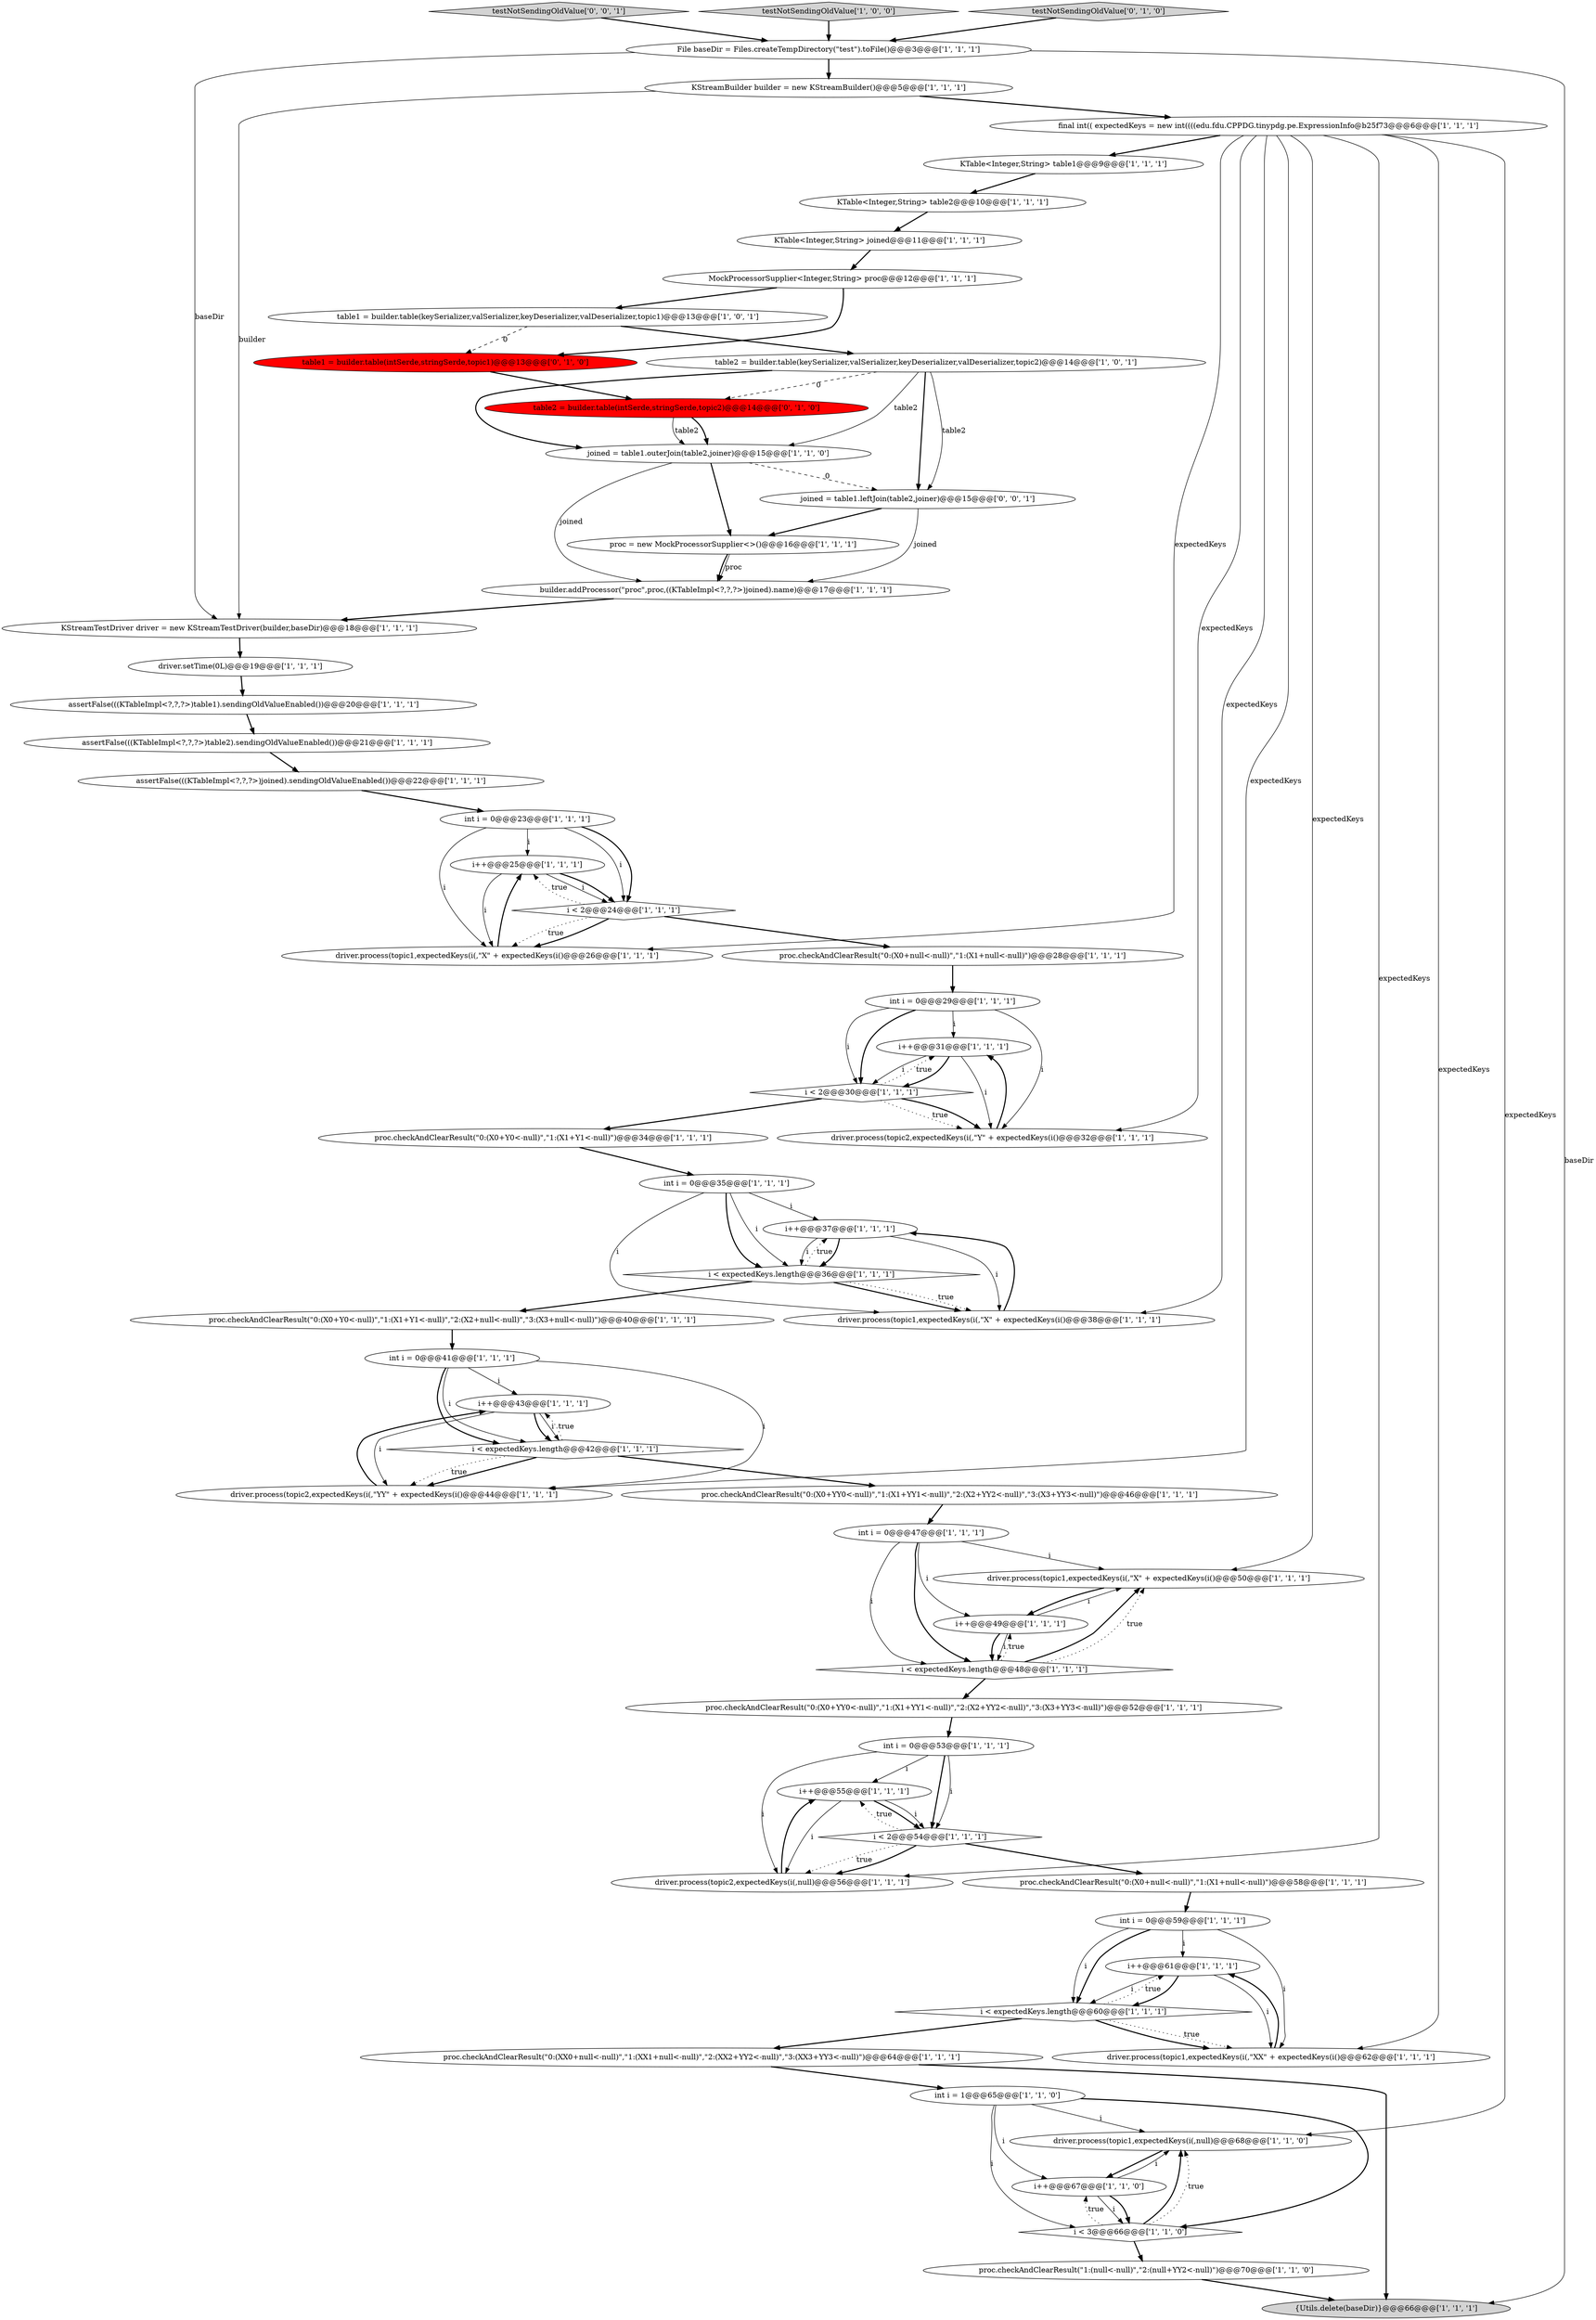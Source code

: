 digraph {
55 [style = filled, label = "driver.setTime(0L)@@@19@@@['1', '1', '1']", fillcolor = white, shape = ellipse image = "AAA0AAABBB1BBB"];
63 [style = filled, label = "testNotSendingOldValue['0', '0', '1']", fillcolor = lightgray, shape = diamond image = "AAA0AAABBB3BBB"];
58 [style = filled, label = "table1 = builder.table(keySerializer,valSerializer,keyDeserializer,valDeserializer,topic1)@@@13@@@['1', '0', '1']", fillcolor = white, shape = ellipse image = "AAA0AAABBB1BBB"];
33 [style = filled, label = "i++@@@55@@@['1', '1', '1']", fillcolor = white, shape = ellipse image = "AAA0AAABBB1BBB"];
59 [style = filled, label = "table2 = builder.table(intSerde,stringSerde,topic2)@@@14@@@['0', '1', '0']", fillcolor = red, shape = ellipse image = "AAA1AAABBB2BBB"];
62 [style = filled, label = "joined = table1.leftJoin(table2,joiner)@@@15@@@['0', '0', '1']", fillcolor = white, shape = ellipse image = "AAA0AAABBB3BBB"];
1 [style = filled, label = "driver.process(topic1,expectedKeys(i(,\"X\" + expectedKeys(i()@@@50@@@['1', '1', '1']", fillcolor = white, shape = ellipse image = "AAA0AAABBB1BBB"];
53 [style = filled, label = "KTable<Integer,String> joined@@@11@@@['1', '1', '1']", fillcolor = white, shape = ellipse image = "AAA0AAABBB1BBB"];
37 [style = filled, label = "i++@@@31@@@['1', '1', '1']", fillcolor = white, shape = ellipse image = "AAA0AAABBB1BBB"];
45 [style = filled, label = "i++@@@25@@@['1', '1', '1']", fillcolor = white, shape = ellipse image = "AAA0AAABBB1BBB"];
54 [style = filled, label = "i < 2@@@24@@@['1', '1', '1']", fillcolor = white, shape = diamond image = "AAA0AAABBB1BBB"];
13 [style = filled, label = "i++@@@61@@@['1', '1', '1']", fillcolor = white, shape = ellipse image = "AAA0AAABBB1BBB"];
0 [style = filled, label = "int i = 0@@@41@@@['1', '1', '1']", fillcolor = white, shape = ellipse image = "AAA0AAABBB1BBB"];
20 [style = filled, label = "int i = 0@@@23@@@['1', '1', '1']", fillcolor = white, shape = ellipse image = "AAA0AAABBB1BBB"];
25 [style = filled, label = "i++@@@43@@@['1', '1', '1']", fillcolor = white, shape = ellipse image = "AAA0AAABBB1BBB"];
40 [style = filled, label = "driver.process(topic2,expectedKeys(i(,\"YY\" + expectedKeys(i()@@@44@@@['1', '1', '1']", fillcolor = white, shape = ellipse image = "AAA0AAABBB1BBB"];
6 [style = filled, label = "proc.checkAndClearResult(\"0:(X0+null<-null)\",\"1:(X1+null<-null)\")@@@28@@@['1', '1', '1']", fillcolor = white, shape = ellipse image = "AAA0AAABBB1BBB"];
16 [style = filled, label = "int i = 0@@@29@@@['1', '1', '1']", fillcolor = white, shape = ellipse image = "AAA0AAABBB1BBB"];
17 [style = filled, label = "proc.checkAndClearResult(\"0:(X0+Y0<-null)\",\"1:(X1+Y1<-null)\",\"2:(X2+null<-null)\",\"3:(X3+null<-null)\")@@@40@@@['1', '1', '1']", fillcolor = white, shape = ellipse image = "AAA0AAABBB1BBB"];
57 [style = filled, label = "i < expectedKeys.length@@@60@@@['1', '1', '1']", fillcolor = white, shape = diamond image = "AAA0AAABBB1BBB"];
2 [style = filled, label = "testNotSendingOldValue['1', '0', '0']", fillcolor = lightgray, shape = diamond image = "AAA0AAABBB1BBB"];
21 [style = filled, label = "i++@@@37@@@['1', '1', '1']", fillcolor = white, shape = ellipse image = "AAA0AAABBB1BBB"];
34 [style = filled, label = "assertFalse(((KTableImpl<?,?,?>)table1).sendingOldValueEnabled())@@@20@@@['1', '1', '1']", fillcolor = white, shape = ellipse image = "AAA0AAABBB1BBB"];
43 [style = filled, label = "KTable<Integer,String> table2@@@10@@@['1', '1', '1']", fillcolor = white, shape = ellipse image = "AAA0AAABBB1BBB"];
61 [style = filled, label = "table1 = builder.table(intSerde,stringSerde,topic1)@@@13@@@['0', '1', '0']", fillcolor = red, shape = ellipse image = "AAA1AAABBB2BBB"];
12 [style = filled, label = "int i = 0@@@47@@@['1', '1', '1']", fillcolor = white, shape = ellipse image = "AAA0AAABBB1BBB"];
8 [style = filled, label = "proc.checkAndClearResult(\"1:(null<-null)\",\"2:(null+YY2<-null)\")@@@70@@@['1', '1', '0']", fillcolor = white, shape = ellipse image = "AAA0AAABBB1BBB"];
23 [style = filled, label = "driver.process(topic1,expectedKeys(i(,null)@@@68@@@['1', '1', '0']", fillcolor = white, shape = ellipse image = "AAA0AAABBB1BBB"];
38 [style = filled, label = "proc.checkAndClearResult(\"0:(X0+Y0<-null)\",\"1:(X1+Y1<-null)\")@@@34@@@['1', '1', '1']", fillcolor = white, shape = ellipse image = "AAA0AAABBB1BBB"];
42 [style = filled, label = "{Utils.delete(baseDir)}@@@66@@@['1', '1', '1']", fillcolor = lightgray, shape = ellipse image = "AAA0AAABBB1BBB"];
47 [style = filled, label = "int i = 0@@@59@@@['1', '1', '1']", fillcolor = white, shape = ellipse image = "AAA0AAABBB1BBB"];
60 [style = filled, label = "testNotSendingOldValue['0', '1', '0']", fillcolor = lightgray, shape = diamond image = "AAA0AAABBB2BBB"];
4 [style = filled, label = "int i = 0@@@53@@@['1', '1', '1']", fillcolor = white, shape = ellipse image = "AAA0AAABBB1BBB"];
14 [style = filled, label = "KStreamTestDriver driver = new KStreamTestDriver(builder,baseDir)@@@18@@@['1', '1', '1']", fillcolor = white, shape = ellipse image = "AAA0AAABBB1BBB"];
19 [style = filled, label = "i < 2@@@54@@@['1', '1', '1']", fillcolor = white, shape = diamond image = "AAA0AAABBB1BBB"];
39 [style = filled, label = "KTable<Integer,String> table1@@@9@@@['1', '1', '1']", fillcolor = white, shape = ellipse image = "AAA0AAABBB1BBB"];
49 [style = filled, label = "i < expectedKeys.length@@@36@@@['1', '1', '1']", fillcolor = white, shape = diamond image = "AAA0AAABBB1BBB"];
10 [style = filled, label = "i < expectedKeys.length@@@42@@@['1', '1', '1']", fillcolor = white, shape = diamond image = "AAA0AAABBB1BBB"];
27 [style = filled, label = "proc.checkAndClearResult(\"0:(X0+YY0<-null)\",\"1:(X1+YY1<-null)\",\"2:(X2+YY2<-null)\",\"3:(X3+YY3<-null)\")@@@52@@@['1', '1', '1']", fillcolor = white, shape = ellipse image = "AAA0AAABBB1BBB"];
11 [style = filled, label = "driver.process(topic1,expectedKeys(i(,\"X\" + expectedKeys(i()@@@26@@@['1', '1', '1']", fillcolor = white, shape = ellipse image = "AAA0AAABBB1BBB"];
28 [style = filled, label = "i < 2@@@30@@@['1', '1', '1']", fillcolor = white, shape = diamond image = "AAA0AAABBB1BBB"];
31 [style = filled, label = "driver.process(topic1,expectedKeys(i(,\"X\" + expectedKeys(i()@@@38@@@['1', '1', '1']", fillcolor = white, shape = ellipse image = "AAA0AAABBB1BBB"];
32 [style = filled, label = "assertFalse(((KTableImpl<?,?,?>)table2).sendingOldValueEnabled())@@@21@@@['1', '1', '1']", fillcolor = white, shape = ellipse image = "AAA0AAABBB1BBB"];
51 [style = filled, label = "MockProcessorSupplier<Integer,String> proc@@@12@@@['1', '1', '1']", fillcolor = white, shape = ellipse image = "AAA0AAABBB1BBB"];
44 [style = filled, label = "i < 3@@@66@@@['1', '1', '0']", fillcolor = white, shape = diamond image = "AAA0AAABBB1BBB"];
7 [style = filled, label = "driver.process(topic1,expectedKeys(i(,\"XX\" + expectedKeys(i()@@@62@@@['1', '1', '1']", fillcolor = white, shape = ellipse image = "AAA0AAABBB1BBB"];
29 [style = filled, label = "i++@@@49@@@['1', '1', '1']", fillcolor = white, shape = ellipse image = "AAA0AAABBB1BBB"];
5 [style = filled, label = "int i = 1@@@65@@@['1', '1', '0']", fillcolor = white, shape = ellipse image = "AAA0AAABBB1BBB"];
30 [style = filled, label = "int i = 0@@@35@@@['1', '1', '1']", fillcolor = white, shape = ellipse image = "AAA0AAABBB1BBB"];
46 [style = filled, label = "driver.process(topic2,expectedKeys(i(,\"Y\" + expectedKeys(i()@@@32@@@['1', '1', '1']", fillcolor = white, shape = ellipse image = "AAA0AAABBB1BBB"];
24 [style = filled, label = "driver.process(topic2,expectedKeys(i(,null)@@@56@@@['1', '1', '1']", fillcolor = white, shape = ellipse image = "AAA0AAABBB1BBB"];
9 [style = filled, label = "proc.checkAndClearResult(\"0:(X0+null<-null)\",\"1:(X1+null<-null)\")@@@58@@@['1', '1', '1']", fillcolor = white, shape = ellipse image = "AAA0AAABBB1BBB"];
52 [style = filled, label = "i < expectedKeys.length@@@48@@@['1', '1', '1']", fillcolor = white, shape = diamond image = "AAA0AAABBB1BBB"];
56 [style = filled, label = "final int(( expectedKeys = new int((((edu.fdu.CPPDG.tinypdg.pe.ExpressionInfo@b25f73@@@6@@@['1', '1', '1']", fillcolor = white, shape = ellipse image = "AAA0AAABBB1BBB"];
26 [style = filled, label = "File baseDir = Files.createTempDirectory(\"test\").toFile()@@@3@@@['1', '1', '1']", fillcolor = white, shape = ellipse image = "AAA0AAABBB1BBB"];
35 [style = filled, label = "assertFalse(((KTableImpl<?,?,?>)joined).sendingOldValueEnabled())@@@22@@@['1', '1', '1']", fillcolor = white, shape = ellipse image = "AAA0AAABBB1BBB"];
15 [style = filled, label = "KStreamBuilder builder = new KStreamBuilder()@@@5@@@['1', '1', '1']", fillcolor = white, shape = ellipse image = "AAA0AAABBB1BBB"];
18 [style = filled, label = "table2 = builder.table(keySerializer,valSerializer,keyDeserializer,valDeserializer,topic2)@@@14@@@['1', '0', '1']", fillcolor = white, shape = ellipse image = "AAA0AAABBB1BBB"];
36 [style = filled, label = "i++@@@67@@@['1', '1', '0']", fillcolor = white, shape = ellipse image = "AAA0AAABBB1BBB"];
50 [style = filled, label = "proc.checkAndClearResult(\"0:(X0+YY0<-null)\",\"1:(X1+YY1<-null)\",\"2:(X2+YY2<-null)\",\"3:(X3+YY3<-null)\")@@@46@@@['1', '1', '1']", fillcolor = white, shape = ellipse image = "AAA0AAABBB1BBB"];
3 [style = filled, label = "joined = table1.outerJoin(table2,joiner)@@@15@@@['1', '1', '0']", fillcolor = white, shape = ellipse image = "AAA0AAABBB1BBB"];
41 [style = filled, label = "proc.checkAndClearResult(\"0:(XX0+null<-null)\",\"1:(XX1+null<-null)\",\"2:(XX2+YY2<-null)\",\"3:(XX3+YY3<-null)\")@@@64@@@['1', '1', '1']", fillcolor = white, shape = ellipse image = "AAA0AAABBB1BBB"];
48 [style = filled, label = "builder.addProcessor(\"proc\",proc,((KTableImpl<?,?,?>)joined).name)@@@17@@@['1', '1', '1']", fillcolor = white, shape = ellipse image = "AAA0AAABBB1BBB"];
22 [style = filled, label = "proc = new MockProcessorSupplier<>()@@@16@@@['1', '1', '1']", fillcolor = white, shape = ellipse image = "AAA0AAABBB1BBB"];
52->1 [style = bold, label=""];
32->35 [style = bold, label=""];
20->11 [style = solid, label="i"];
18->3 [style = bold, label=""];
12->29 [style = solid, label="i"];
2->26 [style = bold, label=""];
37->28 [style = bold, label=""];
44->8 [style = bold, label=""];
15->14 [style = solid, label="builder"];
52->27 [style = bold, label=""];
56->23 [style = solid, label="expectedKeys"];
26->14 [style = solid, label="baseDir"];
28->38 [style = bold, label=""];
56->7 [style = solid, label="expectedKeys"];
56->24 [style = solid, label="expectedKeys"];
40->25 [style = bold, label=""];
62->48 [style = solid, label="joined"];
31->21 [style = bold, label=""];
30->49 [style = bold, label=""];
56->46 [style = solid, label="expectedKeys"];
58->18 [style = bold, label=""];
57->41 [style = bold, label=""];
61->59 [style = bold, label=""];
19->24 [style = bold, label=""];
44->23 [style = bold, label=""];
38->30 [style = bold, label=""];
56->11 [style = solid, label="expectedKeys"];
51->61 [style = bold, label=""];
19->9 [style = bold, label=""];
25->40 [style = solid, label="i"];
43->53 [style = bold, label=""];
26->15 [style = bold, label=""];
50->12 [style = bold, label=""];
9->47 [style = bold, label=""];
55->34 [style = bold, label=""];
52->29 [style = dotted, label="true"];
54->6 [style = bold, label=""];
34->32 [style = bold, label=""];
25->10 [style = bold, label=""];
23->36 [style = bold, label=""];
20->54 [style = solid, label="i"];
16->28 [style = solid, label="i"];
45->54 [style = solid, label="i"];
5->36 [style = solid, label="i"];
54->45 [style = dotted, label="true"];
0->25 [style = solid, label="i"];
10->50 [style = bold, label=""];
12->52 [style = solid, label="i"];
56->31 [style = solid, label="expectedKeys"];
57->7 [style = dotted, label="true"];
36->44 [style = bold, label=""];
21->31 [style = solid, label="i"];
35->20 [style = bold, label=""];
4->19 [style = bold, label=""];
19->33 [style = dotted, label="true"];
22->48 [style = solid, label="proc"];
56->1 [style = solid, label="expectedKeys"];
30->49 [style = solid, label="i"];
51->58 [style = bold, label=""];
46->37 [style = bold, label=""];
29->52 [style = bold, label=""];
16->37 [style = solid, label="i"];
13->57 [style = bold, label=""];
16->46 [style = solid, label="i"];
47->57 [style = bold, label=""];
36->23 [style = solid, label="i"];
10->25 [style = dotted, label="true"];
28->46 [style = dotted, label="true"];
58->61 [style = dashed, label="0"];
49->31 [style = bold, label=""];
18->62 [style = solid, label="table2"];
4->19 [style = solid, label="i"];
36->44 [style = solid, label="i"];
49->21 [style = dotted, label="true"];
57->7 [style = bold, label=""];
37->28 [style = solid, label="i"];
47->13 [style = solid, label="i"];
44->23 [style = dotted, label="true"];
49->17 [style = bold, label=""];
28->37 [style = dotted, label="true"];
45->11 [style = solid, label="i"];
13->57 [style = solid, label="i"];
5->23 [style = solid, label="i"];
54->11 [style = bold, label=""];
62->22 [style = bold, label=""];
47->7 [style = solid, label="i"];
22->48 [style = bold, label=""];
63->26 [style = bold, label=""];
48->14 [style = bold, label=""];
13->7 [style = solid, label="i"];
19->24 [style = dotted, label="true"];
0->10 [style = solid, label="i"];
24->33 [style = bold, label=""];
3->62 [style = dashed, label="0"];
17->0 [style = bold, label=""];
5->44 [style = bold, label=""];
29->1 [style = solid, label="i"];
18->3 [style = solid, label="table2"];
12->1 [style = solid, label="i"];
56->39 [style = bold, label=""];
10->40 [style = bold, label=""];
20->54 [style = bold, label=""];
21->49 [style = bold, label=""];
25->10 [style = solid, label="i"];
33->19 [style = bold, label=""];
1->29 [style = bold, label=""];
15->56 [style = bold, label=""];
59->3 [style = bold, label=""];
57->13 [style = dotted, label="true"];
30->21 [style = solid, label="i"];
21->49 [style = solid, label="i"];
10->40 [style = dotted, label="true"];
30->31 [style = solid, label="i"];
7->13 [style = bold, label=""];
20->45 [style = solid, label="i"];
5->44 [style = solid, label="i"];
53->51 [style = bold, label=""];
60->26 [style = bold, label=""];
52->1 [style = dotted, label="true"];
18->59 [style = dashed, label="0"];
0->40 [style = solid, label="i"];
33->24 [style = solid, label="i"];
39->43 [style = bold, label=""];
11->45 [style = bold, label=""];
54->11 [style = dotted, label="true"];
49->31 [style = dotted, label="true"];
44->36 [style = dotted, label="true"];
59->3 [style = solid, label="table2"];
26->42 [style = solid, label="baseDir"];
47->57 [style = solid, label="i"];
3->22 [style = bold, label=""];
45->54 [style = bold, label=""];
4->24 [style = solid, label="i"];
27->4 [style = bold, label=""];
3->48 [style = solid, label="joined"];
28->46 [style = bold, label=""];
0->10 [style = bold, label=""];
18->62 [style = bold, label=""];
8->42 [style = bold, label=""];
37->46 [style = solid, label="i"];
29->52 [style = solid, label="i"];
16->28 [style = bold, label=""];
6->16 [style = bold, label=""];
56->40 [style = solid, label="expectedKeys"];
14->55 [style = bold, label=""];
12->52 [style = bold, label=""];
33->19 [style = solid, label="i"];
4->33 [style = solid, label="i"];
41->5 [style = bold, label=""];
41->42 [style = bold, label=""];
}
